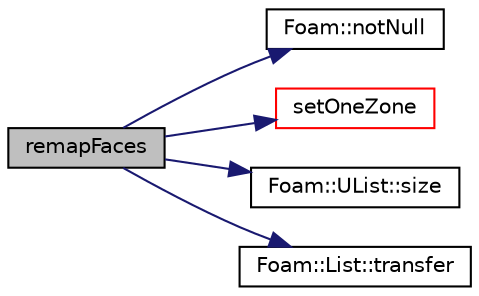 digraph "remapFaces"
{
  bgcolor="transparent";
  edge [fontname="Helvetica",fontsize="10",labelfontname="Helvetica",labelfontsize="10"];
  node [fontname="Helvetica",fontsize="10",shape=record];
  rankdir="LR";
  Node983 [label="remapFaces",height=0.2,width=0.4,color="black", fillcolor="grey75", style="filled", fontcolor="black"];
  Node983 -> Node984 [color="midnightblue",fontsize="10",style="solid",fontname="Helvetica"];
  Node984 [label="Foam::notNull",height=0.2,width=0.4,color="black",URL="$a21851.html#a86b78efa204a96e7e7ef82a2df3571d6",tooltip="Return true if t is not a reference to the nullObject of type T. "];
  Node983 -> Node985 [color="midnightblue",fontsize="10",style="solid",fontname="Helvetica"];
  Node985 [label="setOneZone",height=0.2,width=0.4,color="red",URL="$a30841.html#ac3e3a7ff9ebdca3a97b5ab39b764759c",tooltip="Set zones to 0 and set a single zone. "];
  Node983 -> Node994 [color="midnightblue",fontsize="10",style="solid",fontname="Helvetica"];
  Node994 [label="Foam::UList::size",height=0.2,width=0.4,color="black",URL="$a26837.html#a47b3bf30da1eb3ab8076b5fbe00e0494",tooltip="Return the number of elements in the UList. "];
  Node983 -> Node995 [color="midnightblue",fontsize="10",style="solid",fontname="Helvetica"];
  Node995 [label="Foam::List::transfer",height=0.2,width=0.4,color="black",URL="$a26833.html#a25ad1d2084d16b234b0cf91c07e832c0",tooltip="Transfer the contents of the argument List into this list. "];
}
